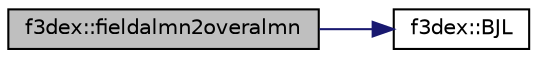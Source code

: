 digraph G
{
  edge [fontname="Helvetica",fontsize="10",labelfontname="Helvetica",labelfontsize="10"];
  node [fontname="Helvetica",fontsize="10",shape=record];
  rankdir=LR;
  Node1 [label="f3dex::fieldalmn2overalmn",height=0.2,width=0.4,color="black", fillcolor="grey75", style="filled" fontcolor="black"];
  Node1 -> Node2 [color="midnightblue",fontsize="10",style="solid"];
  Node2 [label="f3dex::BJL",height=0.2,width=0.4,color="black", fillcolor="white", style="filled",URL="$namespacef3dex.html#ae7f16ddea56702ffd83912c6def516d4",tooltip="Compute the value of the l-th order spherical bessel function at x."];
}
